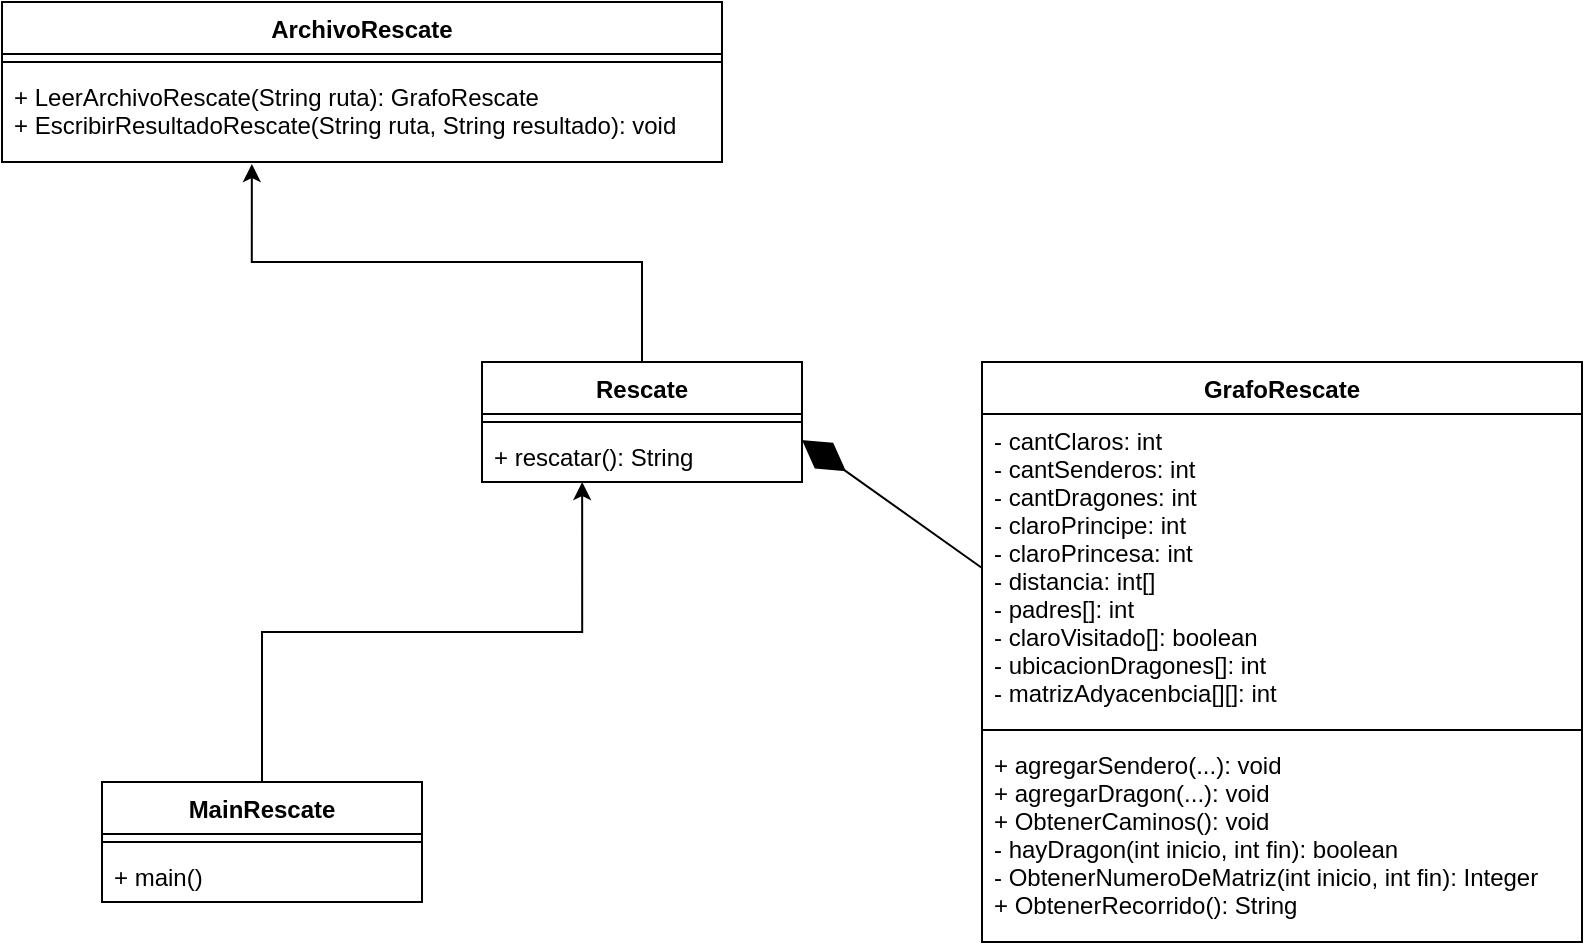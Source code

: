 <mxfile version="20.0.1" type="device"><diagram id="5pYjMXVZONUQx0Lbf2LY" name="Page-1"><mxGraphModel dx="425" dy="445" grid="1" gridSize="10" guides="1" tooltips="1" connect="1" arrows="1" fold="1" page="1" pageScale="1" pageWidth="827" pageHeight="1169" math="0" shadow="0"><root><mxCell id="0"/><mxCell id="1" parent="0"/><mxCell id="ZnDVhk37VwQUlmszK2X5-1" value="ArchivoRescate" style="swimlane;fontStyle=1;align=center;verticalAlign=top;childLayout=stackLayout;horizontal=1;startSize=26;horizontalStack=0;resizeParent=1;resizeParentMax=0;resizeLast=0;collapsible=1;marginBottom=0;" parent="1" vertex="1"><mxGeometry x="30" y="30" width="360" height="80" as="geometry"/></mxCell><mxCell id="ZnDVhk37VwQUlmszK2X5-3" value="" style="line;strokeWidth=1;fillColor=none;align=left;verticalAlign=middle;spacingTop=-1;spacingLeft=3;spacingRight=3;rotatable=0;labelPosition=right;points=[];portConstraint=eastwest;" parent="ZnDVhk37VwQUlmszK2X5-1" vertex="1"><mxGeometry y="26" width="360" height="8" as="geometry"/></mxCell><mxCell id="ZnDVhk37VwQUlmszK2X5-4" value="+ LeerArchivoRescate(String ruta): GrafoRescate&#10;+ EscribirResultadoRescate(String ruta, String resultado): void" style="text;strokeColor=none;fillColor=none;align=left;verticalAlign=top;spacingLeft=4;spacingRight=4;overflow=hidden;rotatable=0;points=[[0,0.5],[1,0.5]];portConstraint=eastwest;" parent="ZnDVhk37VwQUlmszK2X5-1" vertex="1"><mxGeometry y="34" width="360" height="46" as="geometry"/></mxCell><mxCell id="ZnDVhk37VwQUlmszK2X5-5" value="GrafoRescate" style="swimlane;fontStyle=1;align=center;verticalAlign=top;childLayout=stackLayout;horizontal=1;startSize=26;horizontalStack=0;resizeParent=1;resizeParentMax=0;resizeLast=0;collapsible=1;marginBottom=0;" parent="1" vertex="1"><mxGeometry x="520" y="210" width="300" height="290" as="geometry"/></mxCell><mxCell id="ZnDVhk37VwQUlmszK2X5-6" value="- cantClaros: int&#10;- cantSenderos: int&#10;- cantDragones: int&#10;- claroPrincipe: int&#10;- claroPrincesa: int&#10;- distancia: int[]&#10;- padres[]: int&#10;- claroVisitado[]: boolean&#10;- ubicacionDragones[]: int&#10;- matrizAdyacenbcia[][]: int" style="text;strokeColor=none;fillColor=none;align=left;verticalAlign=top;spacingLeft=4;spacingRight=4;overflow=hidden;rotatable=0;points=[[0,0.5],[1,0.5]];portConstraint=eastwest;" parent="ZnDVhk37VwQUlmszK2X5-5" vertex="1"><mxGeometry y="26" width="300" height="154" as="geometry"/></mxCell><mxCell id="ZnDVhk37VwQUlmszK2X5-7" value="" style="line;strokeWidth=1;fillColor=none;align=left;verticalAlign=middle;spacingTop=-1;spacingLeft=3;spacingRight=3;rotatable=0;labelPosition=right;points=[];portConstraint=eastwest;" parent="ZnDVhk37VwQUlmszK2X5-5" vertex="1"><mxGeometry y="180" width="300" height="8" as="geometry"/></mxCell><mxCell id="ZnDVhk37VwQUlmszK2X5-8" value="+ agregarSendero(...): void&#10;+ agregarDragon(...): void&#10;+ ObtenerCaminos(): void&#10;- hayDragon(int inicio, int fin): boolean&#10;- ObtenerNumeroDeMatriz(int inicio, int fin): Integer&#10;+ ObtenerRecorrido(): String" style="text;strokeColor=none;fillColor=none;align=left;verticalAlign=top;spacingLeft=4;spacingRight=4;overflow=hidden;rotatable=0;points=[[0,0.5],[1,0.5]];portConstraint=eastwest;" parent="ZnDVhk37VwQUlmszK2X5-5" vertex="1"><mxGeometry y="188" width="300" height="102" as="geometry"/></mxCell><mxCell id="ZnDVhk37VwQUlmszK2X5-17" style="edgeStyle=orthogonalEdgeStyle;rounded=0;orthogonalLoop=1;jettySize=auto;html=1;entryX=0.313;entryY=1;entryDx=0;entryDy=0;entryPerimeter=0;" parent="1" source="ZnDVhk37VwQUlmszK2X5-9" target="ZnDVhk37VwQUlmszK2X5-16" edge="1"><mxGeometry relative="1" as="geometry"/></mxCell><mxCell id="ZnDVhk37VwQUlmszK2X5-9" value="MainRescate" style="swimlane;fontStyle=1;align=center;verticalAlign=top;childLayout=stackLayout;horizontal=1;startSize=26;horizontalStack=0;resizeParent=1;resizeParentMax=0;resizeLast=0;collapsible=1;marginBottom=0;" parent="1" vertex="1"><mxGeometry x="80" y="420" width="160" height="60" as="geometry"/></mxCell><mxCell id="ZnDVhk37VwQUlmszK2X5-11" value="" style="line;strokeWidth=1;fillColor=none;align=left;verticalAlign=middle;spacingTop=-1;spacingLeft=3;spacingRight=3;rotatable=0;labelPosition=right;points=[];portConstraint=eastwest;" parent="ZnDVhk37VwQUlmszK2X5-9" vertex="1"><mxGeometry y="26" width="160" height="8" as="geometry"/></mxCell><mxCell id="ZnDVhk37VwQUlmszK2X5-12" value="+ main()" style="text;strokeColor=none;fillColor=none;align=left;verticalAlign=top;spacingLeft=4;spacingRight=4;overflow=hidden;rotatable=0;points=[[0,0.5],[1,0.5]];portConstraint=eastwest;" parent="ZnDVhk37VwQUlmszK2X5-9" vertex="1"><mxGeometry y="34" width="160" height="26" as="geometry"/></mxCell><mxCell id="ZnDVhk37VwQUlmszK2X5-19" style="edgeStyle=orthogonalEdgeStyle;rounded=0;orthogonalLoop=1;jettySize=auto;html=1;entryX=0.347;entryY=1.022;entryDx=0;entryDy=0;entryPerimeter=0;" parent="1" source="ZnDVhk37VwQUlmszK2X5-13" target="ZnDVhk37VwQUlmszK2X5-4" edge="1"><mxGeometry relative="1" as="geometry"/></mxCell><mxCell id="ZnDVhk37VwQUlmszK2X5-13" value="Rescate" style="swimlane;fontStyle=1;align=center;verticalAlign=top;childLayout=stackLayout;horizontal=1;startSize=26;horizontalStack=0;resizeParent=1;resizeParentMax=0;resizeLast=0;collapsible=1;marginBottom=0;" parent="1" vertex="1"><mxGeometry x="270" y="210" width="160" height="60" as="geometry"/></mxCell><mxCell id="ZnDVhk37VwQUlmszK2X5-15" value="" style="line;strokeWidth=1;fillColor=none;align=left;verticalAlign=middle;spacingTop=-1;spacingLeft=3;spacingRight=3;rotatable=0;labelPosition=right;points=[];portConstraint=eastwest;" parent="ZnDVhk37VwQUlmszK2X5-13" vertex="1"><mxGeometry y="26" width="160" height="8" as="geometry"/></mxCell><mxCell id="ZnDVhk37VwQUlmszK2X5-16" value="+ rescatar(): String" style="text;strokeColor=none;fillColor=none;align=left;verticalAlign=top;spacingLeft=4;spacingRight=4;overflow=hidden;rotatable=0;points=[[0,0.5],[1,0.5]];portConstraint=eastwest;" parent="ZnDVhk37VwQUlmszK2X5-13" vertex="1"><mxGeometry y="34" width="160" height="26" as="geometry"/></mxCell><mxCell id="ZnDVhk37VwQUlmszK2X5-18" value="" style="endArrow=diamondThin;endFill=1;endSize=24;html=1;rounded=0;entryX=1;entryY=0.5;entryDx=0;entryDy=0;exitX=0;exitY=0.5;exitDx=0;exitDy=0;" parent="1" source="ZnDVhk37VwQUlmszK2X5-6" edge="1"><mxGeometry width="160" relative="1" as="geometry"><mxPoint x="490" y="450" as="sourcePoint"/><mxPoint x="430" y="249" as="targetPoint"/></mxGeometry></mxCell></root></mxGraphModel></diagram></mxfile>